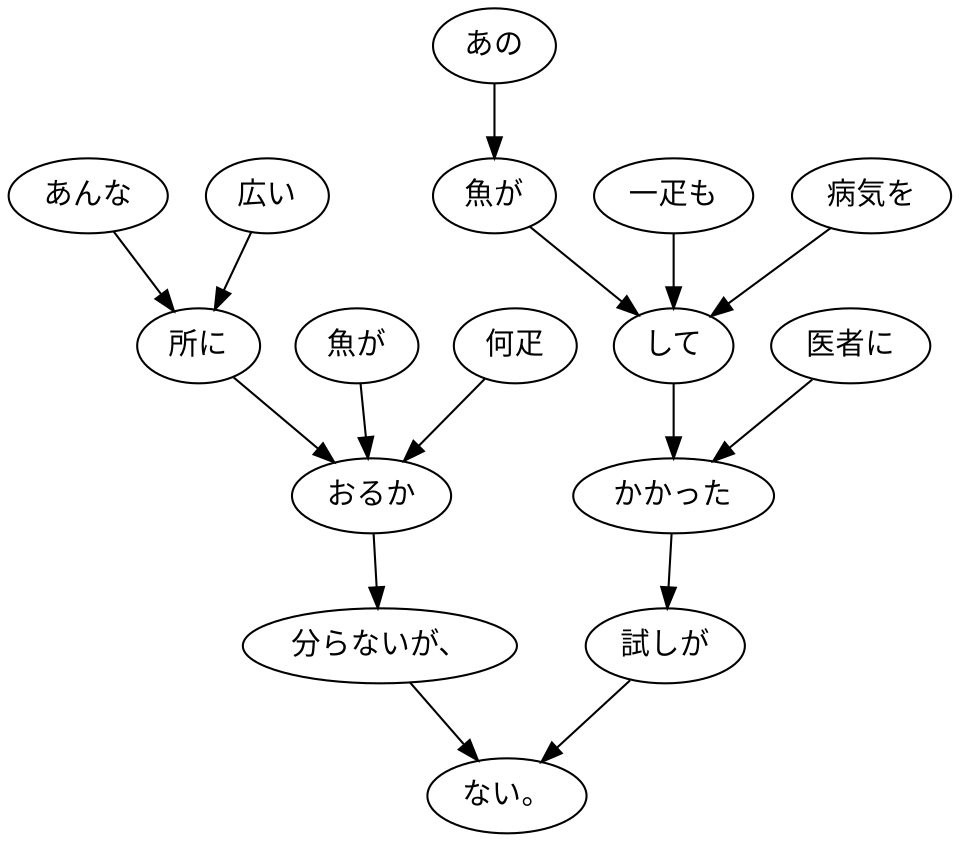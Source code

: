 digraph graph3908 {
	node0 [label="あんな"];
	node1 [label="広い"];
	node2 [label="所に"];
	node3 [label="魚が"];
	node4 [label="何疋"];
	node5 [label="おるか"];
	node6 [label="分らないが、"];
	node7 [label="あの"];
	node8 [label="魚が"];
	node9 [label="一疋も"];
	node10 [label="病気を"];
	node11 [label="して"];
	node12 [label="医者に"];
	node13 [label="かかった"];
	node14 [label="試しが"];
	node15 [label="ない。"];
	node0 -> node2;
	node1 -> node2;
	node2 -> node5;
	node3 -> node5;
	node4 -> node5;
	node5 -> node6;
	node6 -> node15;
	node7 -> node8;
	node8 -> node11;
	node9 -> node11;
	node10 -> node11;
	node11 -> node13;
	node12 -> node13;
	node13 -> node14;
	node14 -> node15;
}
